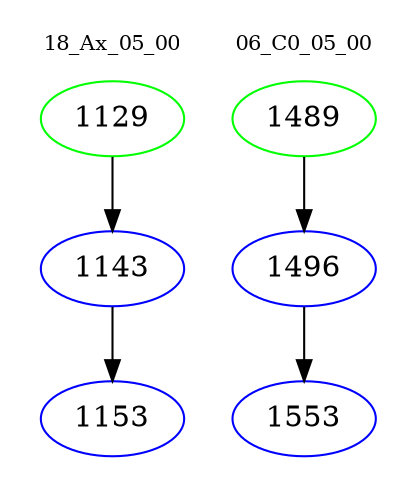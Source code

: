 digraph{
subgraph cluster_0 {
color = white
label = "18_Ax_05_00";
fontsize=10;
T0_1129 [label="1129", color="green"]
T0_1129 -> T0_1143 [color="black"]
T0_1143 [label="1143", color="blue"]
T0_1143 -> T0_1153 [color="black"]
T0_1153 [label="1153", color="blue"]
}
subgraph cluster_1 {
color = white
label = "06_C0_05_00";
fontsize=10;
T1_1489 [label="1489", color="green"]
T1_1489 -> T1_1496 [color="black"]
T1_1496 [label="1496", color="blue"]
T1_1496 -> T1_1553 [color="black"]
T1_1553 [label="1553", color="blue"]
}
}
